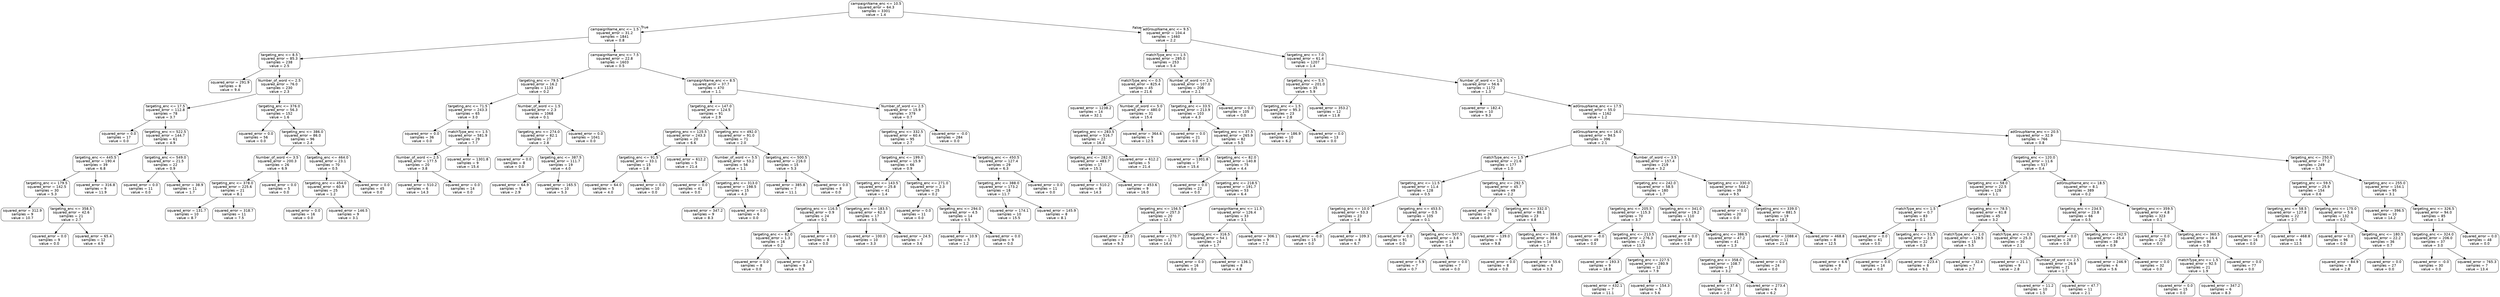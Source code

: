 digraph Tree {
node [shape=box, style="rounded", color="black", fontname="helvetica"] ;
edge [fontname="helvetica"] ;
0 [label="campaignName_enc <= 10.5\nsquared_error = 64.3\nsamples = 3301\nvalue = 1.4"] ;
1 [label="campaignName_enc <= 1.5\nsquared_error = 31.2\nsamples = 1841\nvalue = 0.8"] ;
0 -> 1 [labeldistance=2.5, labelangle=45, headlabel="True"] ;
2 [label="targeting_enc <= 8.5\nsquared_error = 85.3\nsamples = 238\nvalue = 2.5"] ;
1 -> 2 ;
3 [label="squared_error = 291.9\nsamples = 8\nvalue = 9.4"] ;
2 -> 3 ;
4 [label="Number_of_word <= 2.5\nsquared_error = 76.0\nsamples = 230\nvalue = 2.3"] ;
2 -> 4 ;
5 [label="targeting_enc <= 17.5\nsquared_error = 112.8\nsamples = 78\nvalue = 3.7"] ;
4 -> 5 ;
6 [label="squared_error = 0.0\nsamples = 17\nvalue = 0.0"] ;
5 -> 6 ;
7 [label="targeting_enc <= 522.5\nsquared_error = 144.7\nsamples = 61\nvalue = 4.9"] ;
5 -> 7 ;
8 [label="targeting_enc <= 445.5\nsquared_error = 190.4\nsamples = 39\nvalue = 6.8"] ;
7 -> 8 ;
9 [label="targeting_enc <= 179.5\nsquared_error = 142.5\nsamples = 30\nvalue = 5.3"] ;
8 -> 9 ;
10 [label="squared_error = 312.9\nsamples = 9\nvalue = 10.7"] ;
9 -> 10 ;
11 [label="targeting_enc <= 358.5\nsquared_error = 42.6\nsamples = 21\nvalue = 2.7"] ;
9 -> 11 ;
12 [label="squared_error = 0.0\nsamples = 9\nvalue = 0.0"] ;
11 -> 12 ;
13 [label="squared_error = 65.4\nsamples = 12\nvalue = 4.9"] ;
11 -> 13 ;
14 [label="squared_error = 316.8\nsamples = 9\nvalue = 11.9"] ;
8 -> 14 ;
15 [label="targeting_enc <= 549.0\nsquared_error = 21.5\nsamples = 22\nvalue = 0.9"] ;
7 -> 15 ;
16 [label="squared_error = 0.0\nsamples = 11\nvalue = 0.0"] ;
15 -> 16 ;
17 [label="squared_error = 38.9\nsamples = 11\nvalue = 1.7"] ;
15 -> 17 ;
18 [label="targeting_enc <= 376.0\nsquared_error = 56.3\nsamples = 152\nvalue = 1.6"] ;
4 -> 18 ;
19 [label="squared_error = 0.0\nsamples = 56\nvalue = 0.0"] ;
18 -> 19 ;
20 [label="targeting_enc <= 386.0\nsquared_error = 86.0\nsamples = 96\nvalue = 2.4"] ;
18 -> 20 ;
21 [label="Number_of_word <= 3.5\nsquared_error = 200.3\nsamples = 26\nvalue = 6.9"] ;
20 -> 21 ;
22 [label="targeting_enc <= 378.0\nsquared_error = 225.6\nsamples = 21\nvalue = 8.1"] ;
21 -> 22 ;
23 [label="squared_error = 131.7\nsamples = 10\nvalue = 8.7"] ;
22 -> 23 ;
24 [label="squared_error = 318.7\nsamples = 11\nvalue = 7.5"] ;
22 -> 24 ;
25 [label="squared_error = 0.0\nsamples = 5\nvalue = 0.0"] ;
21 -> 25 ;
26 [label="targeting_enc <= 464.0\nsquared_error = 23.1\nsamples = 70\nvalue = 0.5"] ;
20 -> 26 ;
27 [label="targeting_enc <= 454.0\nsquared_error = 60.9\nsamples = 25\nvalue = 1.2"] ;
26 -> 27 ;
28 [label="squared_error = 0.0\nsamples = 16\nvalue = 0.0"] ;
27 -> 28 ;
29 [label="squared_error = 146.5\nsamples = 9\nvalue = 3.1"] ;
27 -> 29 ;
30 [label="squared_error = 0.0\nsamples = 45\nvalue = 0.0"] ;
26 -> 30 ;
31 [label="campaignName_enc <= 7.5\nsquared_error = 22.8\nsamples = 1603\nvalue = 0.5"] ;
1 -> 31 ;
32 [label="targeting_enc <= 79.5\nsquared_error = 16.2\nsamples = 1133\nvalue = 0.2"] ;
31 -> 32 ;
33 [label="targeting_enc <= 71.5\nsquared_error = 243.3\nsamples = 65\nvalue = 3.0"] ;
32 -> 33 ;
34 [label="squared_error = 0.0\nsamples = 36\nvalue = 0.0"] ;
33 -> 34 ;
35 [label="matchType_enc <= 1.5\nsquared_error = 581.9\nsamples = 29\nvalue = 7.7"] ;
33 -> 35 ;
36 [label="Number_of_word <= 2.5\nsquared_error = 177.5\nsamples = 20\nvalue = 3.8"] ;
35 -> 36 ;
37 [label="squared_error = 510.2\nsamples = 6\nvalue = 14.3"] ;
36 -> 37 ;
38 [label="squared_error = 0.0\nsamples = 14\nvalue = 0.0"] ;
36 -> 38 ;
39 [label="squared_error = 1301.8\nsamples = 9\nvalue = 15.4"] ;
35 -> 39 ;
40 [label="Number_of_word <= 1.5\nsquared_error = 2.3\nsamples = 1068\nvalue = 0.1"] ;
32 -> 40 ;
41 [label="targeting_enc <= 274.0\nsquared_error = 82.1\nsamples = 27\nvalue = 2.8"] ;
40 -> 41 ;
42 [label="squared_error = 0.0\nsamples = 8\nvalue = 0.0"] ;
41 -> 42 ;
43 [label="targeting_enc <= 387.5\nsquared_error = 111.7\nsamples = 19\nvalue = 4.0"] ;
41 -> 43 ;
44 [label="squared_error = 64.9\nsamples = 9\nvalue = 2.9"] ;
43 -> 44 ;
45 [label="squared_error = 165.5\nsamples = 10\nvalue = 5.3"] ;
43 -> 45 ;
46 [label="squared_error = 0.0\nsamples = 1041\nvalue = 0.0"] ;
40 -> 46 ;
47 [label="campaignName_enc <= 8.5\nsquared_error = 37.7\nsamples = 470\nvalue = 1.1"] ;
31 -> 47 ;
48 [label="targeting_enc <= 147.0\nsquared_error = 124.5\nsamples = 91\nvalue = 2.9"] ;
47 -> 48 ;
49 [label="targeting_enc <= 125.5\nsquared_error = 243.3\nsamples = 20\nvalue = 6.6"] ;
48 -> 49 ;
50 [label="targeting_enc <= 91.5\nsquared_error = 33.1\nsamples = 15\nvalue = 1.8"] ;
49 -> 50 ;
51 [label="squared_error = 64.0\nsamples = 5\nvalue = 4.0"] ;
50 -> 51 ;
52 [label="squared_error = 0.0\nsamples = 10\nvalue = 0.0"] ;
50 -> 52 ;
53 [label="squared_error = 612.2\nsamples = 5\nvalue = 21.4"] ;
49 -> 53 ;
54 [label="targeting_enc <= 492.0\nsquared_error = 91.0\nsamples = 71\nvalue = 2.0"] ;
48 -> 54 ;
55 [label="Number_of_word <= 5.5\nsquared_error = 53.2\nsamples = 56\nvalue = 1.1"] ;
54 -> 55 ;
56 [label="squared_error = 0.0\nsamples = 41\nvalue = 0.0"] ;
55 -> 56 ;
57 [label="targeting_enc <= 313.0\nsquared_error = 198.5\nsamples = 15\nvalue = 4.3"] ;
55 -> 57 ;
58 [label="squared_error = 347.2\nsamples = 9\nvalue = 8.3"] ;
57 -> 58 ;
59 [label="squared_error = 0.0\nsamples = 6\nvalue = 0.0"] ;
57 -> 59 ;
60 [label="targeting_enc <= 500.5\nsquared_error = 216.0\nsamples = 15\nvalue = 5.3"] ;
54 -> 60 ;
61 [label="squared_error = 385.8\nsamples = 7\nvalue = 11.1"] ;
60 -> 61 ;
62 [label="squared_error = 0.0\nsamples = 8\nvalue = 0.0"] ;
60 -> 62 ;
63 [label="Number_of_word <= 2.5\nsquared_error = 15.9\nsamples = 379\nvalue = 0.7"] ;
47 -> 63 ;
64 [label="targeting_enc <= 332.5\nsquared_error = 60.4\nsamples = 95\nvalue = 2.7"] ;
63 -> 64 ;
65 [label="targeting_enc <= 199.0\nsquared_error = 15.9\nsamples = 66\nvalue = 0.9"] ;
64 -> 65 ;
66 [label="targeting_enc <= 143.5\nsquared_error = 25.8\nsamples = 41\nvalue = 1.4"] ;
65 -> 66 ;
67 [label="targeting_enc <= 116.5\nsquared_error = 0.9\nsamples = 24\nvalue = 0.2"] ;
66 -> 67 ;
68 [label="targeting_enc <= 82.0\nsquared_error = 1.3\nsamples = 16\nvalue = 0.2"] ;
67 -> 68 ;
69 [label="squared_error = 0.0\nsamples = 8\nvalue = 0.0"] ;
68 -> 69 ;
70 [label="squared_error = 2.4\nsamples = 8\nvalue = 0.5"] ;
68 -> 70 ;
71 [label="squared_error = 0.0\nsamples = 8\nvalue = 0.0"] ;
67 -> 71 ;
72 [label="targeting_enc <= 183.5\nsquared_error = 62.3\nsamples = 17\nvalue = 3.5"] ;
66 -> 72 ;
73 [label="squared_error = 100.0\nsamples = 10\nvalue = 3.3"] ;
72 -> 73 ;
74 [label="squared_error = 24.5\nsamples = 7\nvalue = 3.6"] ;
72 -> 74 ;
75 [label="targeting_enc <= 271.0\nsquared_error = 2.3\nsamples = 25\nvalue = 0.2"] ;
65 -> 75 ;
76 [label="squared_error = 0.0\nsamples = 11\nvalue = 0.0"] ;
75 -> 76 ;
77 [label="targeting_enc <= 294.0\nsquared_error = 4.5\nsamples = 14\nvalue = 0.5"] ;
75 -> 77 ;
78 [label="squared_error = 10.9\nsamples = 5\nvalue = 1.2"] ;
77 -> 78 ;
79 [label="squared_error = 0.0\nsamples = 9\nvalue = 0.0"] ;
77 -> 79 ;
80 [label="targeting_enc <= 450.5\nsquared_error = 127.4\nsamples = 29\nvalue = 6.3"] ;
64 -> 80 ;
81 [label="targeting_enc <= 388.0\nsquared_error = 173.2\nsamples = 18\nvalue = 11.7"] ;
80 -> 81 ;
82 [label="squared_error = 174.1\nsamples = 10\nvalue = 15.5"] ;
81 -> 82 ;
83 [label="squared_error = 145.9\nsamples = 8\nvalue = 8.1"] ;
81 -> 83 ;
84 [label="squared_error = 0.0\nsamples = 11\nvalue = 0.0"] ;
80 -> 84 ;
85 [label="squared_error = -0.0\nsamples = 284\nvalue = 0.0"] ;
63 -> 85 ;
86 [label="adGroupName_enc <= 9.5\nsquared_error = 104.4\nsamples = 1460\nvalue = 2.2"] ;
0 -> 86 [labeldistance=2.5, labelangle=-45, headlabel="False"] ;
87 [label="matchType_enc <= 1.5\nsquared_error = 285.0\nsamples = 253\nvalue = 5.4"] ;
86 -> 87 ;
88 [label="matchType_enc <= 0.5\nsquared_error = 825.4\nsamples = 45\nvalue = 21.6"] ;
87 -> 88 ;
89 [label="squared_error = 1238.2\nsamples = 14\nvalue = 32.1"] ;
88 -> 89 ;
90 [label="Number_of_word <= 5.0\nsquared_error = 480.0\nsamples = 31\nvalue = 15.4"] ;
88 -> 90 ;
91 [label="targeting_enc <= 283.5\nsquared_error = 516.7\nsamples = 22\nvalue = 16.4"] ;
90 -> 91 ;
92 [label="targeting_enc <= 282.0\nsquared_error = 483.7\nsamples = 17\nvalue = 15.1"] ;
91 -> 92 ;
93 [label="squared_error = 510.2\nsamples = 8\nvalue = 14.3"] ;
92 -> 93 ;
94 [label="squared_error = 453.6\nsamples = 9\nvalue = 16.0"] ;
92 -> 94 ;
95 [label="squared_error = 612.2\nsamples = 5\nvalue = 21.4"] ;
91 -> 95 ;
96 [label="squared_error = 364.6\nsamples = 9\nvalue = 12.5"] ;
90 -> 96 ;
97 [label="Number_of_word <= 2.5\nsquared_error = 107.0\nsamples = 208\nvalue = 2.1"] ;
87 -> 97 ;
98 [label="targeting_enc <= 33.5\nsquared_error = 213.9\nsamples = 103\nvalue = 4.3"] ;
97 -> 98 ;
99 [label="squared_error = 0.0\nsamples = 21\nvalue = 0.0"] ;
98 -> 99 ;
100 [label="targeting_enc <= 37.5\nsquared_error = 265.9\nsamples = 82\nvalue = 5.5"] ;
98 -> 100 ;
101 [label="squared_error = 1301.8\nsamples = 7\nvalue = 15.4"] ;
100 -> 101 ;
102 [label="targeting_enc <= 82.0\nsquared_error = 140.8\nsamples = 75\nvalue = 4.4"] ;
100 -> 102 ;
103 [label="squared_error = 0.0\nsamples = 22\nvalue = 0.0"] ;
102 -> 103 ;
104 [label="targeting_enc <= 218.5\nsquared_error = 191.7\nsamples = 53\nvalue = 6.4"] ;
102 -> 104 ;
105 [label="targeting_enc <= 156.5\nsquared_error = 257.3\nsamples = 20\nvalue = 12.3"] ;
104 -> 105 ;
106 [label="squared_error = 223.0\nsamples = 9\nvalue = 9.3"] ;
105 -> 106 ;
107 [label="squared_error = 270.7\nsamples = 11\nvalue = 14.4"] ;
105 -> 107 ;
108 [label="campaignName_enc <= 11.5\nsquared_error = 126.4\nsamples = 33\nvalue = 3.1"] ;
104 -> 108 ;
109 [label="targeting_enc <= 316.5\nsquared_error = 54.1\nsamples = 24\nvalue = 1.7"] ;
108 -> 109 ;
110 [label="squared_error = 0.0\nsamples = 16\nvalue = 0.0"] ;
109 -> 110 ;
111 [label="squared_error = 136.1\nsamples = 8\nvalue = 4.8"] ;
109 -> 111 ;
112 [label="squared_error = 306.1\nsamples = 9\nvalue = 7.1"] ;
108 -> 112 ;
113 [label="squared_error = 0.0\nsamples = 105\nvalue = 0.0"] ;
97 -> 113 ;
114 [label="targeting_enc <= 7.0\nsquared_error = 61.4\nsamples = 1207\nvalue = 1.4"] ;
86 -> 114 ;
115 [label="targeting_enc <= 5.5\nsquared_error = 201.0\nsamples = 35\nvalue = 5.9"] ;
114 -> 115 ;
116 [label="targeting_enc <= 1.5\nsquared_error = 95.3\nsamples = 23\nvalue = 2.8"] ;
115 -> 116 ;
117 [label="squared_error = 186.9\nsamples = 10\nvalue = 6.2"] ;
116 -> 117 ;
118 [label="squared_error = 0.0\nsamples = 13\nvalue = 0.0"] ;
116 -> 118 ;
119 [label="squared_error = 353.2\nsamples = 12\nvalue = 11.8"] ;
115 -> 119 ;
120 [label="Number_of_word <= 1.5\nsquared_error = 56.6\nsamples = 1172\nvalue = 1.3"] ;
114 -> 120 ;
121 [label="squared_error = 182.4\nsamples = 10\nvalue = 9.3"] ;
120 -> 121 ;
122 [label="adGroupName_enc <= 17.5\nsquared_error = 55.0\nsamples = 1162\nvalue = 1.2"] ;
120 -> 122 ;
123 [label="adGroupName_enc <= 16.0\nsquared_error = 94.5\nsamples = 396\nvalue = 2.1"] ;
122 -> 123 ;
124 [label="matchType_enc <= 1.5\nsquared_error = 21.6\nsamples = 177\nvalue = 1.0"] ;
123 -> 124 ;
125 [label="targeting_enc <= 11.5\nsquared_error = 11.4\nsamples = 128\nvalue = 0.5"] ;
124 -> 125 ;
126 [label="targeting_enc <= 10.0\nsquared_error = 53.3\nsamples = 23\nvalue = 2.6"] ;
125 -> 126 ;
127 [label="squared_error = -0.0\nsamples = 15\nvalue = 0.0"] ;
126 -> 127 ;
128 [label="squared_error = 109.3\nsamples = 8\nvalue = 6.7"] ;
126 -> 128 ;
129 [label="targeting_enc <= 453.5\nsquared_error = 0.5\nsamples = 105\nvalue = 0.1"] ;
125 -> 129 ;
130 [label="squared_error = 0.0\nsamples = 91\nvalue = 0.0"] ;
129 -> 130 ;
131 [label="targeting_enc <= 507.5\nsquared_error = 3.6\nsamples = 14\nvalue = 0.4"] ;
129 -> 131 ;
132 [label="squared_error = 5.9\nsamples = 7\nvalue = 0.7"] ;
131 -> 132 ;
133 [label="squared_error = 0.0\nsamples = 7\nvalue = 0.0"] ;
131 -> 133 ;
134 [label="targeting_enc <= 292.5\nsquared_error = 45.7\nsamples = 49\nvalue = 2.2"] ;
124 -> 134 ;
135 [label="squared_error = 0.0\nsamples = 26\nvalue = 0.0"] ;
134 -> 135 ;
136 [label="targeting_enc <= 332.0\nsquared_error = 88.1\nsamples = 23\nvalue = 4.8"] ;
134 -> 136 ;
137 [label="squared_error = 139.0\nsamples = 9\nvalue = 9.8"] ;
136 -> 137 ;
138 [label="targeting_enc <= 384.0\nsquared_error = 30.6\nsamples = 14\nvalue = 1.7"] ;
136 -> 138 ;
139 [label="squared_error = 0.0\nsamples = 8\nvalue = 0.0"] ;
138 -> 139 ;
140 [label="squared_error = 55.6\nsamples = 6\nvalue = 3.3"] ;
138 -> 140 ;
141 [label="Number_of_word <= 3.5\nsquared_error = 157.4\nsamples = 219\nvalue = 3.2"] ;
123 -> 141 ;
142 [label="targeting_enc <= 242.0\nsquared_error = 58.5\nsamples = 180\nvalue = 1.7"] ;
141 -> 142 ;
143 [label="targeting_enc <= 205.5\nsquared_error = 115.3\nsamples = 70\nvalue = 3.7"] ;
142 -> 143 ;
144 [label="squared_error = -0.0\nsamples = 49\nvalue = 0.0"] ;
143 -> 144 ;
145 [label="targeting_enc <= 213.5\nsquared_error = 276.3\nsamples = 21\nvalue = 11.9"] ;
143 -> 145 ;
146 [label="squared_error = 193.3\nsamples = 9\nvalue = 18.8"] ;
145 -> 146 ;
147 [label="targeting_enc <= 227.5\nsquared_error = 280.9\nsamples = 12\nvalue = 7.9"] ;
145 -> 147 ;
148 [label="squared_error = 432.1\nsamples = 7\nvalue = 11.1"] ;
147 -> 148 ;
149 [label="squared_error = 154.3\nsamples = 5\nvalue = 5.6"] ;
147 -> 149 ;
150 [label="targeting_enc <= 341.0\nsquared_error = 19.2\nsamples = 110\nvalue = 0.5"] ;
142 -> 150 ;
151 [label="squared_error = 0.0\nsamples = 69\nvalue = 0.0"] ;
150 -> 151 ;
152 [label="targeting_enc <= 386.5\nsquared_error = 47.2\nsamples = 41\nvalue = 1.3"] ;
150 -> 152 ;
153 [label="targeting_enc <= 358.0\nsquared_error = 108.7\nsamples = 17\nvalue = 3.2"] ;
152 -> 153 ;
154 [label="squared_error = 37.6\nsamples = 11\nvalue = 2.0"] ;
153 -> 154 ;
155 [label="squared_error = 273.4\nsamples = 6\nvalue = 6.2"] ;
153 -> 155 ;
156 [label="squared_error = 0.0\nsamples = 24\nvalue = 0.0"] ;
152 -> 156 ;
157 [label="targeting_enc <= 330.0\nsquared_error = 544.2\nsamples = 39\nvalue = 9.5"] ;
141 -> 157 ;
158 [label="squared_error = 0.0\nsamples = 20\nvalue = 0.0"] ;
157 -> 158 ;
159 [label="targeting_enc <= 339.0\nsquared_error = 881.5\nsamples = 19\nvalue = 18.2"] ;
157 -> 159 ;
160 [label="squared_error = 1088.4\nsamples = 11\nvalue = 21.4"] ;
159 -> 160 ;
161 [label="squared_error = 468.8\nsamples = 8\nvalue = 12.5"] ;
159 -> 161 ;
162 [label="adGroupName_enc <= 20.5\nsquared_error = 32.9\nsamples = 766\nvalue = 0.8"] ;
122 -> 162 ;
163 [label="targeting_enc <= 120.0\nsquared_error = 11.6\nsamples = 517\nvalue = 0.4"] ;
162 -> 163 ;
164 [label="targeting_enc <= 58.0\nsquared_error = 22.5\nsamples = 128\nvalue = 1.1"] ;
163 -> 164 ;
165 [label="matchType_enc <= 1.5\nsquared_error = 0.7\nsamples = 83\nvalue = 0.1"] ;
164 -> 165 ;
166 [label="squared_error = 0.0\nsamples = 61\nvalue = 0.0"] ;
165 -> 166 ;
167 [label="targeting_enc <= 51.5\nsquared_error = 2.9\nsamples = 22\nvalue = 0.3"] ;
165 -> 167 ;
168 [label="squared_error = 6.6\nsamples = 8\nvalue = 0.7"] ;
167 -> 168 ;
169 [label="squared_error = 0.0\nsamples = 14\nvalue = 0.0"] ;
167 -> 169 ;
170 [label="targeting_enc <= 78.5\nsquared_error = 61.8\nsamples = 45\nvalue = 3.2"] ;
164 -> 170 ;
171 [label="matchType_enc <= 1.0\nsquared_error = 128.5\nsamples = 15\nvalue = 5.5"] ;
170 -> 171 ;
172 [label="squared_error = 223.4\nsamples = 8\nvalue = 9.1"] ;
171 -> 172 ;
173 [label="squared_error = 32.4\nsamples = 7\nvalue = 2.7"] ;
171 -> 173 ;
174 [label="matchType_enc <= 0.5\nsquared_error = 25.3\nsamples = 30\nvalue = 2.1"] ;
170 -> 174 ;
175 [label="squared_error = 21.1\nsamples = 9\nvalue = 2.8"] ;
174 -> 175 ;
176 [label="Number_of_word <= 2.5\nsquared_error = 26.9\nsamples = 21\nvalue = 1.7"] ;
174 -> 176 ;
177 [label="squared_error = 11.2\nsamples = 10\nvalue = 1.5"] ;
176 -> 177 ;
178 [label="squared_error = 47.7\nsamples = 11\nvalue = 2.1"] ;
176 -> 178 ;
179 [label="adGroupName_enc <= 18.5\nsquared_error = 8.1\nsamples = 389\nvalue = 0.2"] ;
163 -> 179 ;
180 [label="targeting_enc <= 234.5\nsquared_error = 23.8\nsamples = 66\nvalue = 0.5"] ;
179 -> 180 ;
181 [label="squared_error = 0.0\nsamples = 28\nvalue = 0.0"] ;
180 -> 181 ;
182 [label="targeting_enc <= 242.5\nsquared_error = 45.4\nsamples = 38\nvalue = 0.9"] ;
180 -> 182 ;
183 [label="squared_error = 246.9\nsamples = 6\nvalue = 5.6"] ;
182 -> 183 ;
184 [label="squared_error = 0.0\nsamples = 32\nvalue = 0.0"] ;
182 -> 184 ;
185 [label="targeting_enc <= 359.5\nsquared_error = 4.8\nsamples = 323\nvalue = 0.1"] ;
179 -> 185 ;
186 [label="squared_error = 0.0\nsamples = 225\nvalue = 0.0"] ;
185 -> 186 ;
187 [label="targeting_enc <= 360.5\nsquared_error = 16.4\nsamples = 98\nvalue = 0.3"] ;
185 -> 187 ;
188 [label="matchType_enc <= 1.5\nsquared_error = 92.5\nsamples = 21\nvalue = 1.9"] ;
187 -> 188 ;
189 [label="squared_error = 0.0\nsamples = 15\nvalue = 0.0"] ;
188 -> 189 ;
190 [label="squared_error = 347.2\nsamples = 6\nvalue = 8.3"] ;
188 -> 190 ;
191 [label="squared_error = 0.0\nsamples = 77\nvalue = 0.0"] ;
187 -> 191 ;
192 [label="targeting_enc <= 250.0\nsquared_error = 77.2\nsamples = 249\nvalue = 1.5"] ;
162 -> 192 ;
193 [label="targeting_enc <= 59.5\nsquared_error = 25.9\nsamples = 154\nvalue = 0.6"] ;
192 -> 193 ;
194 [label="targeting_enc <= 58.5\nsquared_error = 127.8\nsamples = 22\nvalue = 2.7"] ;
193 -> 194 ;
195 [label="squared_error = 0.0\nsamples = 16\nvalue = 0.0"] ;
194 -> 195 ;
196 [label="squared_error = 468.8\nsamples = 6\nvalue = 12.5"] ;
194 -> 196 ;
197 [label="targeting_enc <= 175.0\nsquared_error = 5.6\nsamples = 132\nvalue = 0.2"] ;
193 -> 197 ;
198 [label="squared_error = 0.0\nsamples = 96\nvalue = 0.0"] ;
197 -> 198 ;
199 [label="targeting_enc <= 180.5\nsquared_error = 22.2\nsamples = 36\nvalue = 0.7"] ;
197 -> 199 ;
200 [label="squared_error = 84.9\nsamples = 9\nvalue = 2.8"] ;
199 -> 200 ;
201 [label="squared_error = 0.0\nsamples = 27\nvalue = 0.0"] ;
199 -> 201 ;
202 [label="targeting_enc <= 255.0\nsquared_error = 154.1\nsamples = 95\nvalue = 3.1"] ;
192 -> 202 ;
203 [label="squared_error = 396.5\nsamples = 10\nvalue = 14.2"] ;
202 -> 203 ;
204 [label="targeting_enc <= 326.5\nsquared_error = 94.0\nsamples = 85\nvalue = 1.4"] ;
202 -> 204 ;
205 [label="targeting_enc <= 324.0\nsquared_error = 206.0\nsamples = 37\nvalue = 3.0"] ;
204 -> 205 ;
206 [label="squared_error = -0.0\nsamples = 30\nvalue = 0.0"] ;
205 -> 206 ;
207 [label="squared_error = 765.3\nsamples = 7\nvalue = 13.4"] ;
205 -> 207 ;
208 [label="squared_error = 0.0\nsamples = 48\nvalue = 0.0"] ;
204 -> 208 ;
}